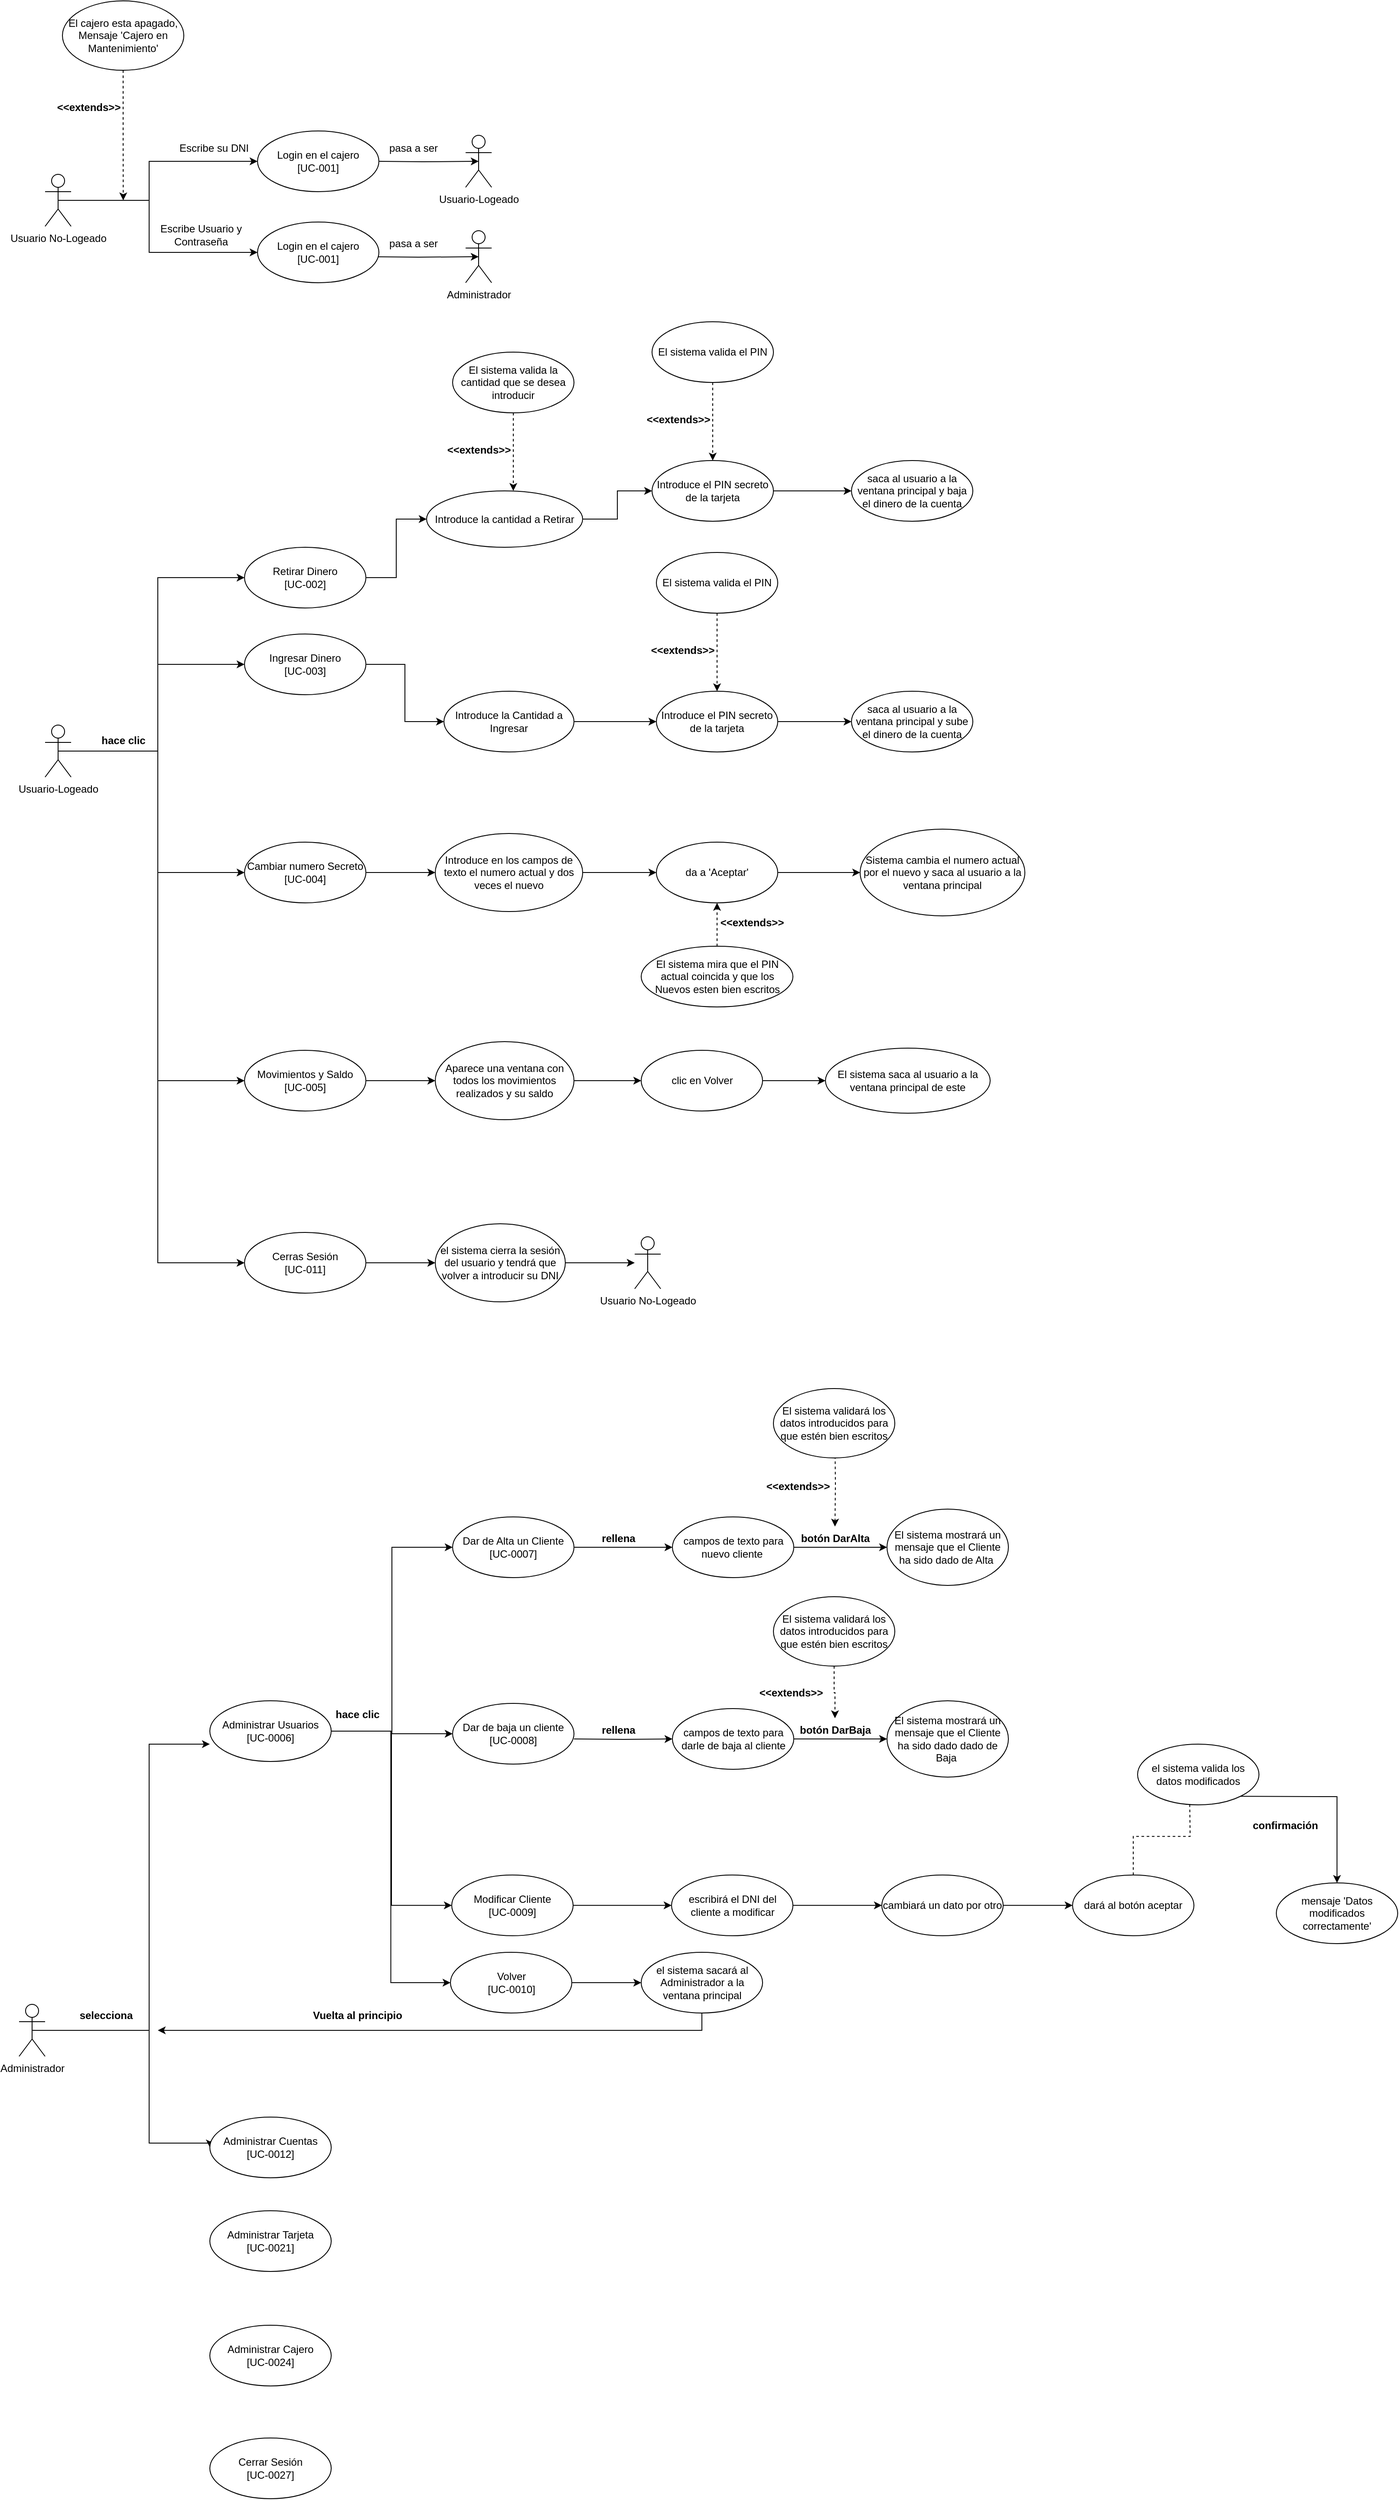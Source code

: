 <mxfile version="21.2.6" type="device">
  <diagram id="C5RBs43oDa-KdzZeNtuy" name="Page-1">
    <mxGraphModel dx="2514" dy="2105" grid="1" gridSize="10" guides="1" tooltips="1" connect="1" arrows="1" fold="1" page="1" pageScale="1" pageWidth="827" pageHeight="1169" math="0" shadow="0">
      <root>
        <mxCell id="WIyWlLk6GJQsqaUBKTNV-0" />
        <mxCell id="WIyWlLk6GJQsqaUBKTNV-1" parent="WIyWlLk6GJQsqaUBKTNV-0" />
        <mxCell id="mAPham0x63j8fFh4oRQU-10" style="edgeStyle=orthogonalEdgeStyle;rounded=0;orthogonalLoop=1;jettySize=auto;html=1;exitX=1;exitY=0.5;exitDx=0;exitDy=0;entryX=0.5;entryY=0.5;entryDx=0;entryDy=0;entryPerimeter=0;" parent="WIyWlLk6GJQsqaUBKTNV-1" target="mAPham0x63j8fFh4oRQU-9" edge="1">
          <mxGeometry relative="1" as="geometry">
            <mxPoint x="415" y="-25" as="sourcePoint" />
          </mxGeometry>
        </mxCell>
        <mxCell id="mAPham0x63j8fFh4oRQU-13" style="edgeStyle=orthogonalEdgeStyle;rounded=0;orthogonalLoop=1;jettySize=auto;html=1;exitX=0.5;exitY=0.5;exitDx=0;exitDy=0;exitPerimeter=0;" parent="WIyWlLk6GJQsqaUBKTNV-1" source="mAPham0x63j8fFh4oRQU-6" target="mAPham0x63j8fFh4oRQU-12" edge="1">
          <mxGeometry relative="1" as="geometry">
            <Array as="points">
              <mxPoint x="150" y="20" />
              <mxPoint x="150" y="-25" />
            </Array>
          </mxGeometry>
        </mxCell>
        <mxCell id="mAPham0x63j8fFh4oRQU-93" style="edgeStyle=orthogonalEdgeStyle;rounded=0;orthogonalLoop=1;jettySize=auto;html=1;exitX=0.5;exitY=0.5;exitDx=0;exitDy=0;exitPerimeter=0;entryX=0;entryY=0.5;entryDx=0;entryDy=0;" parent="WIyWlLk6GJQsqaUBKTNV-1" source="mAPham0x63j8fFh4oRQU-6" target="mAPham0x63j8fFh4oRQU-92" edge="1">
          <mxGeometry relative="1" as="geometry">
            <Array as="points">
              <mxPoint x="150" y="20" />
              <mxPoint x="150" y="80" />
            </Array>
          </mxGeometry>
        </mxCell>
        <mxCell id="mAPham0x63j8fFh4oRQU-6" value="Usuario No-Logeado" style="shape=umlActor;verticalLabelPosition=bottom;verticalAlign=top;html=1;outlineConnect=0;" parent="WIyWlLk6GJQsqaUBKTNV-1" vertex="1">
          <mxGeometry x="30" y="-10" width="30" height="60" as="geometry" />
        </mxCell>
        <mxCell id="mAPham0x63j8fFh4oRQU-8" value="Escribe su DNI" style="text;html=1;strokeColor=none;fillColor=none;align=center;verticalAlign=middle;whiteSpace=wrap;rounded=0;" parent="WIyWlLk6GJQsqaUBKTNV-1" vertex="1">
          <mxGeometry x="165" y="-55" width="120" height="30" as="geometry" />
        </mxCell>
        <mxCell id="mAPham0x63j8fFh4oRQU-9" value="Usuario-Logeado" style="shape=umlActor;verticalLabelPosition=bottom;verticalAlign=top;html=1;outlineConnect=0;" parent="WIyWlLk6GJQsqaUBKTNV-1" vertex="1">
          <mxGeometry x="515" y="-55" width="30" height="60" as="geometry" />
        </mxCell>
        <mxCell id="mAPham0x63j8fFh4oRQU-11" value="pasa a ser" style="text;html=1;strokeColor=none;fillColor=none;align=center;verticalAlign=middle;whiteSpace=wrap;rounded=0;" parent="WIyWlLk6GJQsqaUBKTNV-1" vertex="1">
          <mxGeometry x="405" y="-55" width="100" height="30" as="geometry" />
        </mxCell>
        <mxCell id="mAPham0x63j8fFh4oRQU-12" value="Login en el cajero&lt;br&gt;[UC-001]" style="ellipse;whiteSpace=wrap;html=1;" parent="WIyWlLk6GJQsqaUBKTNV-1" vertex="1">
          <mxGeometry x="275" y="-60" width="140" height="70" as="geometry" />
        </mxCell>
        <mxCell id="mAPham0x63j8fFh4oRQU-25" style="edgeStyle=orthogonalEdgeStyle;rounded=0;orthogonalLoop=1;jettySize=auto;html=1;exitX=0.5;exitY=0.5;exitDx=0;exitDy=0;exitPerimeter=0;entryX=0;entryY=0.5;entryDx=0;entryDy=0;" parent="WIyWlLk6GJQsqaUBKTNV-1" source="mAPham0x63j8fFh4oRQU-14" target="mAPham0x63j8fFh4oRQU-15" edge="1">
          <mxGeometry relative="1" as="geometry" />
        </mxCell>
        <mxCell id="mAPham0x63j8fFh4oRQU-26" style="edgeStyle=orthogonalEdgeStyle;rounded=0;orthogonalLoop=1;jettySize=auto;html=1;exitX=0.5;exitY=0.5;exitDx=0;exitDy=0;exitPerimeter=0;entryX=0;entryY=0.5;entryDx=0;entryDy=0;" parent="WIyWlLk6GJQsqaUBKTNV-1" source="mAPham0x63j8fFh4oRQU-14" target="mAPham0x63j8fFh4oRQU-16" edge="1">
          <mxGeometry relative="1" as="geometry" />
        </mxCell>
        <mxCell id="mAPham0x63j8fFh4oRQU-27" style="edgeStyle=orthogonalEdgeStyle;rounded=0;orthogonalLoop=1;jettySize=auto;html=1;exitX=0.5;exitY=0.5;exitDx=0;exitDy=0;exitPerimeter=0;entryX=0;entryY=0.5;entryDx=0;entryDy=0;" parent="WIyWlLk6GJQsqaUBKTNV-1" source="mAPham0x63j8fFh4oRQU-14" target="mAPham0x63j8fFh4oRQU-17" edge="1">
          <mxGeometry relative="1" as="geometry">
            <Array as="points">
              <mxPoint x="160" y="655" />
              <mxPoint x="160" y="795" />
            </Array>
          </mxGeometry>
        </mxCell>
        <mxCell id="mAPham0x63j8fFh4oRQU-28" style="edgeStyle=orthogonalEdgeStyle;rounded=0;orthogonalLoop=1;jettySize=auto;html=1;exitX=0.5;exitY=0.5;exitDx=0;exitDy=0;exitPerimeter=0;entryX=0;entryY=0.5;entryDx=0;entryDy=0;" parent="WIyWlLk6GJQsqaUBKTNV-1" source="mAPham0x63j8fFh4oRQU-14" target="mAPham0x63j8fFh4oRQU-19" edge="1">
          <mxGeometry relative="1" as="geometry" />
        </mxCell>
        <mxCell id="mAPham0x63j8fFh4oRQU-29" style="edgeStyle=orthogonalEdgeStyle;rounded=0;orthogonalLoop=1;jettySize=auto;html=1;exitX=0.5;exitY=0.5;exitDx=0;exitDy=0;exitPerimeter=0;entryX=0;entryY=0.5;entryDx=0;entryDy=0;" parent="WIyWlLk6GJQsqaUBKTNV-1" source="mAPham0x63j8fFh4oRQU-14" target="mAPham0x63j8fFh4oRQU-23" edge="1">
          <mxGeometry relative="1" as="geometry" />
        </mxCell>
        <mxCell id="mAPham0x63j8fFh4oRQU-14" value="Usuario-Logeado" style="shape=umlActor;verticalLabelPosition=bottom;verticalAlign=top;html=1;" parent="WIyWlLk6GJQsqaUBKTNV-1" vertex="1">
          <mxGeometry x="30" y="625" width="30" height="60" as="geometry" />
        </mxCell>
        <mxCell id="mAPham0x63j8fFh4oRQU-41" style="edgeStyle=orthogonalEdgeStyle;rounded=0;orthogonalLoop=1;jettySize=auto;html=1;exitX=1;exitY=0.5;exitDx=0;exitDy=0;entryX=0;entryY=0.5;entryDx=0;entryDy=0;" parent="WIyWlLk6GJQsqaUBKTNV-1" source="mAPham0x63j8fFh4oRQU-15" target="mAPham0x63j8fFh4oRQU-35" edge="1">
          <mxGeometry relative="1" as="geometry" />
        </mxCell>
        <mxCell id="mAPham0x63j8fFh4oRQU-15" value="Retirar Dinero&lt;br&gt;[UC-002]" style="ellipse;whiteSpace=wrap;html=1;" parent="WIyWlLk6GJQsqaUBKTNV-1" vertex="1">
          <mxGeometry x="260" y="420" width="140" height="70" as="geometry" />
        </mxCell>
        <mxCell id="mAPham0x63j8fFh4oRQU-40" style="edgeStyle=orthogonalEdgeStyle;rounded=0;orthogonalLoop=1;jettySize=auto;html=1;exitX=1;exitY=0.5;exitDx=0;exitDy=0;entryX=0;entryY=0.5;entryDx=0;entryDy=0;" parent="WIyWlLk6GJQsqaUBKTNV-1" source="mAPham0x63j8fFh4oRQU-16" target="mAPham0x63j8fFh4oRQU-39" edge="1">
          <mxGeometry relative="1" as="geometry" />
        </mxCell>
        <mxCell id="mAPham0x63j8fFh4oRQU-16" value="Ingresar Dinero&lt;br&gt;[UC-003]" style="ellipse;whiteSpace=wrap;html=1;" parent="WIyWlLk6GJQsqaUBKTNV-1" vertex="1">
          <mxGeometry x="260" y="520" width="140" height="70" as="geometry" />
        </mxCell>
        <mxCell id="mAPham0x63j8fFh4oRQU-62" style="edgeStyle=orthogonalEdgeStyle;rounded=0;orthogonalLoop=1;jettySize=auto;html=1;exitX=1;exitY=0.5;exitDx=0;exitDy=0;" parent="WIyWlLk6GJQsqaUBKTNV-1" source="mAPham0x63j8fFh4oRQU-17" target="mAPham0x63j8fFh4oRQU-61" edge="1">
          <mxGeometry relative="1" as="geometry">
            <Array as="points">
              <mxPoint x="430" y="795" />
              <mxPoint x="430" y="795" />
            </Array>
          </mxGeometry>
        </mxCell>
        <mxCell id="mAPham0x63j8fFh4oRQU-17" value="Cambiar numero Secreto&lt;br&gt;[UC-004]" style="ellipse;whiteSpace=wrap;html=1;" parent="WIyWlLk6GJQsqaUBKTNV-1" vertex="1">
          <mxGeometry x="260" y="760" width="140" height="70" as="geometry" />
        </mxCell>
        <mxCell id="mAPham0x63j8fFh4oRQU-72" style="edgeStyle=orthogonalEdgeStyle;rounded=0;orthogonalLoop=1;jettySize=auto;html=1;exitX=1;exitY=0.5;exitDx=0;exitDy=0;entryX=0;entryY=0.5;entryDx=0;entryDy=0;" parent="WIyWlLk6GJQsqaUBKTNV-1" source="mAPham0x63j8fFh4oRQU-19" target="mAPham0x63j8fFh4oRQU-71" edge="1">
          <mxGeometry relative="1" as="geometry" />
        </mxCell>
        <mxCell id="mAPham0x63j8fFh4oRQU-19" value="Movimientos y Saldo&lt;br&gt;[UC-005]" style="ellipse;whiteSpace=wrap;html=1;" parent="WIyWlLk6GJQsqaUBKTNV-1" vertex="1">
          <mxGeometry x="260" y="1000" width="140" height="70" as="geometry" />
        </mxCell>
        <mxCell id="mAPham0x63j8fFh4oRQU-79" value="" style="edgeStyle=orthogonalEdgeStyle;rounded=0;orthogonalLoop=1;jettySize=auto;html=1;" parent="WIyWlLk6GJQsqaUBKTNV-1" source="mAPham0x63j8fFh4oRQU-23" target="mAPham0x63j8fFh4oRQU-78" edge="1">
          <mxGeometry relative="1" as="geometry" />
        </mxCell>
        <mxCell id="mAPham0x63j8fFh4oRQU-23" value="Cerras Sesión&lt;br&gt;[UC-011]" style="ellipse;whiteSpace=wrap;html=1;" parent="WIyWlLk6GJQsqaUBKTNV-1" vertex="1">
          <mxGeometry x="260" y="1210" width="140" height="70" as="geometry" />
        </mxCell>
        <mxCell id="mAPham0x63j8fFh4oRQU-32" value="hace clic" style="text;align=center;fontStyle=1;verticalAlign=middle;spacingLeft=3;spacingRight=3;strokeColor=none;rotatable=0;points=[[0,0.5],[1,0.5]];portConstraint=eastwest;html=1;" parent="WIyWlLk6GJQsqaUBKTNV-1" vertex="1">
          <mxGeometry x="80" y="630" width="80" height="26" as="geometry" />
        </mxCell>
        <mxCell id="mAPham0x63j8fFh4oRQU-43" style="edgeStyle=orthogonalEdgeStyle;rounded=0;orthogonalLoop=1;jettySize=auto;html=1;exitX=1;exitY=0.5;exitDx=0;exitDy=0;entryX=0;entryY=0.5;entryDx=0;entryDy=0;" parent="WIyWlLk6GJQsqaUBKTNV-1" source="mAPham0x63j8fFh4oRQU-35" target="mAPham0x63j8fFh4oRQU-42" edge="1">
          <mxGeometry relative="1" as="geometry" />
        </mxCell>
        <mxCell id="mAPham0x63j8fFh4oRQU-35" value="Introduce la cantidad a Retirar" style="ellipse;whiteSpace=wrap;html=1;" parent="WIyWlLk6GJQsqaUBKTNV-1" vertex="1">
          <mxGeometry x="470" y="355" width="180" height="65" as="geometry" />
        </mxCell>
        <mxCell id="mAPham0x63j8fFh4oRQU-37" value="&amp;lt;&amp;lt;extends&amp;gt;&amp;gt;" style="text;align=center;fontStyle=1;verticalAlign=middle;spacingLeft=3;spacingRight=3;strokeColor=none;rotatable=0;points=[[0,0.5],[1,0.5]];portConstraint=eastwest;html=1;" parent="WIyWlLk6GJQsqaUBKTNV-1" vertex="1">
          <mxGeometry x="720" y="260" width="80" height="26" as="geometry" />
        </mxCell>
        <mxCell id="mAPham0x63j8fFh4oRQU-55" style="edgeStyle=orthogonalEdgeStyle;rounded=0;orthogonalLoop=1;jettySize=auto;html=1;exitX=1;exitY=0.5;exitDx=0;exitDy=0;entryX=0;entryY=0.5;entryDx=0;entryDy=0;" parent="WIyWlLk6GJQsqaUBKTNV-1" source="mAPham0x63j8fFh4oRQU-39" target="mAPham0x63j8fFh4oRQU-52" edge="1">
          <mxGeometry relative="1" as="geometry" />
        </mxCell>
        <mxCell id="mAPham0x63j8fFh4oRQU-39" value="Introduce la Cantidad a Ingresar" style="ellipse;whiteSpace=wrap;html=1;" parent="WIyWlLk6GJQsqaUBKTNV-1" vertex="1">
          <mxGeometry x="490" y="586" width="150" height="70" as="geometry" />
        </mxCell>
        <mxCell id="mAPham0x63j8fFh4oRQU-47" style="edgeStyle=orthogonalEdgeStyle;rounded=0;orthogonalLoop=1;jettySize=auto;html=1;exitX=1;exitY=0.5;exitDx=0;exitDy=0;entryX=0;entryY=0.5;entryDx=0;entryDy=0;" parent="WIyWlLk6GJQsqaUBKTNV-1" source="mAPham0x63j8fFh4oRQU-42" target="mAPham0x63j8fFh4oRQU-46" edge="1">
          <mxGeometry relative="1" as="geometry" />
        </mxCell>
        <mxCell id="mAPham0x63j8fFh4oRQU-42" value="Introduce el PIN secreto de la tarjeta" style="ellipse;whiteSpace=wrap;html=1;" parent="WIyWlLk6GJQsqaUBKTNV-1" vertex="1">
          <mxGeometry x="730" y="320" width="140" height="70" as="geometry" />
        </mxCell>
        <mxCell id="mAPham0x63j8fFh4oRQU-45" style="edgeStyle=orthogonalEdgeStyle;rounded=0;orthogonalLoop=1;jettySize=auto;html=1;exitX=0.5;exitY=1;exitDx=0;exitDy=0;entryX=0.5;entryY=0;entryDx=0;entryDy=0;dashed=1;" parent="WIyWlLk6GJQsqaUBKTNV-1" source="mAPham0x63j8fFh4oRQU-44" target="mAPham0x63j8fFh4oRQU-42" edge="1">
          <mxGeometry relative="1" as="geometry" />
        </mxCell>
        <mxCell id="mAPham0x63j8fFh4oRQU-44" value="El sistema valida el PIN" style="ellipse;whiteSpace=wrap;html=1;" parent="WIyWlLk6GJQsqaUBKTNV-1" vertex="1">
          <mxGeometry x="730" y="160" width="140" height="70" as="geometry" />
        </mxCell>
        <mxCell id="mAPham0x63j8fFh4oRQU-46" value="saca al usuario a la ventana principal y baja el dinero de la cuenta" style="ellipse;whiteSpace=wrap;html=1;" parent="WIyWlLk6GJQsqaUBKTNV-1" vertex="1">
          <mxGeometry x="960" y="320" width="140" height="70" as="geometry" />
        </mxCell>
        <mxCell id="mAPham0x63j8fFh4oRQU-51" value="&amp;lt;&amp;lt;extends&amp;gt;&amp;gt;" style="text;align=center;fontStyle=1;verticalAlign=middle;spacingLeft=3;spacingRight=3;strokeColor=none;rotatable=0;points=[[0,0.5],[1,0.5]];portConstraint=eastwest;html=1;" parent="WIyWlLk6GJQsqaUBKTNV-1" vertex="1">
          <mxGeometry x="725" y="526" width="80" height="26" as="geometry" />
        </mxCell>
        <mxCell id="mAPham0x63j8fFh4oRQU-57" style="edgeStyle=orthogonalEdgeStyle;rounded=0;orthogonalLoop=1;jettySize=auto;html=1;exitX=1;exitY=0.5;exitDx=0;exitDy=0;entryX=0;entryY=0.5;entryDx=0;entryDy=0;" parent="WIyWlLk6GJQsqaUBKTNV-1" source="mAPham0x63j8fFh4oRQU-52" target="mAPham0x63j8fFh4oRQU-56" edge="1">
          <mxGeometry relative="1" as="geometry" />
        </mxCell>
        <mxCell id="mAPham0x63j8fFh4oRQU-52" value="Introduce el PIN secreto de la tarjeta" style="ellipse;whiteSpace=wrap;html=1;" parent="WIyWlLk6GJQsqaUBKTNV-1" vertex="1">
          <mxGeometry x="735" y="586" width="140" height="70" as="geometry" />
        </mxCell>
        <mxCell id="mAPham0x63j8fFh4oRQU-53" style="edgeStyle=orthogonalEdgeStyle;rounded=0;orthogonalLoop=1;jettySize=auto;html=1;exitX=0.5;exitY=1;exitDx=0;exitDy=0;entryX=0.5;entryY=0;entryDx=0;entryDy=0;dashed=1;" parent="WIyWlLk6GJQsqaUBKTNV-1" source="mAPham0x63j8fFh4oRQU-54" target="mAPham0x63j8fFh4oRQU-52" edge="1">
          <mxGeometry relative="1" as="geometry" />
        </mxCell>
        <mxCell id="mAPham0x63j8fFh4oRQU-54" value="El sistema valida el PIN" style="ellipse;whiteSpace=wrap;html=1;" parent="WIyWlLk6GJQsqaUBKTNV-1" vertex="1">
          <mxGeometry x="735" y="426" width="140" height="70" as="geometry" />
        </mxCell>
        <mxCell id="mAPham0x63j8fFh4oRQU-56" value="saca al usuario a la ventana principal y sube el dinero de la cuenta" style="ellipse;whiteSpace=wrap;html=1;" parent="WIyWlLk6GJQsqaUBKTNV-1" vertex="1">
          <mxGeometry x="960" y="586" width="140" height="70" as="geometry" />
        </mxCell>
        <mxCell id="mAPham0x63j8fFh4oRQU-58" value="&amp;lt;&amp;lt;extends&amp;gt;&amp;gt;" style="text;align=center;fontStyle=1;verticalAlign=middle;spacingLeft=3;spacingRight=3;strokeColor=none;rotatable=0;points=[[0,0.5],[1,0.5]];portConstraint=eastwest;html=1;" parent="WIyWlLk6GJQsqaUBKTNV-1" vertex="1">
          <mxGeometry x="490" y="295" width="80" height="26" as="geometry" />
        </mxCell>
        <mxCell id="mAPham0x63j8fFh4oRQU-59" style="edgeStyle=orthogonalEdgeStyle;rounded=0;orthogonalLoop=1;jettySize=auto;html=1;exitX=0.5;exitY=1;exitDx=0;exitDy=0;entryX=0.5;entryY=0;entryDx=0;entryDy=0;dashed=1;" parent="WIyWlLk6GJQsqaUBKTNV-1" source="mAPham0x63j8fFh4oRQU-60" edge="1">
          <mxGeometry relative="1" as="geometry">
            <mxPoint x="570" y="355" as="targetPoint" />
          </mxGeometry>
        </mxCell>
        <mxCell id="mAPham0x63j8fFh4oRQU-60" value="El sistema valida la cantidad que se desea introducir" style="ellipse;whiteSpace=wrap;html=1;" parent="WIyWlLk6GJQsqaUBKTNV-1" vertex="1">
          <mxGeometry x="500" y="195" width="140" height="70" as="geometry" />
        </mxCell>
        <mxCell id="mAPham0x63j8fFh4oRQU-64" style="edgeStyle=orthogonalEdgeStyle;rounded=0;orthogonalLoop=1;jettySize=auto;html=1;exitX=1;exitY=0.5;exitDx=0;exitDy=0;entryX=0;entryY=0.5;entryDx=0;entryDy=0;" parent="WIyWlLk6GJQsqaUBKTNV-1" source="mAPham0x63j8fFh4oRQU-61" target="mAPham0x63j8fFh4oRQU-63" edge="1">
          <mxGeometry relative="1" as="geometry" />
        </mxCell>
        <mxCell id="mAPham0x63j8fFh4oRQU-61" value="Introduce en los campos de texto el numero actual y dos veces el nuevo" style="ellipse;whiteSpace=wrap;html=1;" parent="WIyWlLk6GJQsqaUBKTNV-1" vertex="1">
          <mxGeometry x="480" y="750" width="170" height="90" as="geometry" />
        </mxCell>
        <mxCell id="mAPham0x63j8fFh4oRQU-70" style="edgeStyle=orthogonalEdgeStyle;rounded=0;orthogonalLoop=1;jettySize=auto;html=1;exitX=1;exitY=0.5;exitDx=0;exitDy=0;" parent="WIyWlLk6GJQsqaUBKTNV-1" source="mAPham0x63j8fFh4oRQU-63" target="mAPham0x63j8fFh4oRQU-69" edge="1">
          <mxGeometry relative="1" as="geometry" />
        </mxCell>
        <mxCell id="mAPham0x63j8fFh4oRQU-63" value="da a &#39;Aceptar&#39;" style="ellipse;whiteSpace=wrap;html=1;" parent="WIyWlLk6GJQsqaUBKTNV-1" vertex="1">
          <mxGeometry x="735" y="760" width="140" height="70" as="geometry" />
        </mxCell>
        <mxCell id="mAPham0x63j8fFh4oRQU-65" value="&amp;lt;&amp;lt;extends&amp;gt;&amp;gt;" style="text;align=center;fontStyle=1;verticalAlign=middle;spacingLeft=3;spacingRight=3;strokeColor=none;rotatable=0;points=[[0,0.5],[1,0.5]];portConstraint=eastwest;html=1;" parent="WIyWlLk6GJQsqaUBKTNV-1" vertex="1">
          <mxGeometry x="805" y="840" width="80" height="26" as="geometry" />
        </mxCell>
        <mxCell id="mAPham0x63j8fFh4oRQU-68" style="edgeStyle=orthogonalEdgeStyle;rounded=0;orthogonalLoop=1;jettySize=auto;html=1;exitX=0.5;exitY=0;exitDx=0;exitDy=0;entryX=0.5;entryY=1;entryDx=0;entryDy=0;dashed=1;" parent="WIyWlLk6GJQsqaUBKTNV-1" source="mAPham0x63j8fFh4oRQU-67" target="mAPham0x63j8fFh4oRQU-63" edge="1">
          <mxGeometry relative="1" as="geometry" />
        </mxCell>
        <mxCell id="mAPham0x63j8fFh4oRQU-67" value="El sistema mira que el PIN actual coincida y que los Nuevos esten bien escritos" style="ellipse;whiteSpace=wrap;html=1;" parent="WIyWlLk6GJQsqaUBKTNV-1" vertex="1">
          <mxGeometry x="717.5" y="880" width="175" height="70" as="geometry" />
        </mxCell>
        <mxCell id="mAPham0x63j8fFh4oRQU-69" value="Sistema cambia el numero actual por el nuevo y saca al usuario a la ventana principal" style="ellipse;whiteSpace=wrap;html=1;" parent="WIyWlLk6GJQsqaUBKTNV-1" vertex="1">
          <mxGeometry x="970" y="745" width="190" height="100" as="geometry" />
        </mxCell>
        <mxCell id="mAPham0x63j8fFh4oRQU-74" style="edgeStyle=orthogonalEdgeStyle;rounded=0;orthogonalLoop=1;jettySize=auto;html=1;exitX=1;exitY=0.5;exitDx=0;exitDy=0;" parent="WIyWlLk6GJQsqaUBKTNV-1" source="mAPham0x63j8fFh4oRQU-71" target="mAPham0x63j8fFh4oRQU-73" edge="1">
          <mxGeometry relative="1" as="geometry" />
        </mxCell>
        <mxCell id="mAPham0x63j8fFh4oRQU-71" value="Aparece una ventana con todos los movimientos realizados y su saldo" style="ellipse;whiteSpace=wrap;html=1;" parent="WIyWlLk6GJQsqaUBKTNV-1" vertex="1">
          <mxGeometry x="480" y="990" width="160" height="90" as="geometry" />
        </mxCell>
        <mxCell id="mAPham0x63j8fFh4oRQU-77" value="" style="edgeStyle=orthogonalEdgeStyle;rounded=0;orthogonalLoop=1;jettySize=auto;html=1;" parent="WIyWlLk6GJQsqaUBKTNV-1" source="mAPham0x63j8fFh4oRQU-73" target="mAPham0x63j8fFh4oRQU-75" edge="1">
          <mxGeometry relative="1" as="geometry" />
        </mxCell>
        <mxCell id="mAPham0x63j8fFh4oRQU-73" value="clic en Volver" style="ellipse;whiteSpace=wrap;html=1;" parent="WIyWlLk6GJQsqaUBKTNV-1" vertex="1">
          <mxGeometry x="717.5" y="1000" width="140" height="70" as="geometry" />
        </mxCell>
        <mxCell id="mAPham0x63j8fFh4oRQU-75" value="El sistema saca al usuario a la ventana principal de este" style="ellipse;whiteSpace=wrap;html=1;" parent="WIyWlLk6GJQsqaUBKTNV-1" vertex="1">
          <mxGeometry x="930" y="997.5" width="190" height="75" as="geometry" />
        </mxCell>
        <mxCell id="mAPham0x63j8fFh4oRQU-82" value="" style="edgeStyle=orthogonalEdgeStyle;rounded=0;orthogonalLoop=1;jettySize=auto;html=1;" parent="WIyWlLk6GJQsqaUBKTNV-1" source="mAPham0x63j8fFh4oRQU-78" target="mAPham0x63j8fFh4oRQU-80" edge="1">
          <mxGeometry relative="1" as="geometry" />
        </mxCell>
        <mxCell id="mAPham0x63j8fFh4oRQU-78" value="el sistema cierra la sesión del usuario y tendrá que volver a introducir su DNI" style="ellipse;whiteSpace=wrap;html=1;" parent="WIyWlLk6GJQsqaUBKTNV-1" vertex="1">
          <mxGeometry x="480" y="1200" width="150" height="90" as="geometry" />
        </mxCell>
        <mxCell id="mAPham0x63j8fFh4oRQU-80" value="Usuario No-Logeado" style="shape=umlActor;verticalLabelPosition=bottom;verticalAlign=top;html=1;outlineConnect=0;" parent="WIyWlLk6GJQsqaUBKTNV-1" vertex="1">
          <mxGeometry x="710" y="1215" width="30" height="60" as="geometry" />
        </mxCell>
        <mxCell id="mAPham0x63j8fFh4oRQU-104" style="edgeStyle=orthogonalEdgeStyle;rounded=0;orthogonalLoop=1;jettySize=auto;html=1;exitX=0.5;exitY=0.5;exitDx=0;exitDy=0;exitPerimeter=0;entryX=0;entryY=0.714;entryDx=0;entryDy=0;entryPerimeter=0;" parent="WIyWlLk6GJQsqaUBKTNV-1" source="mAPham0x63j8fFh4oRQU-83" target="mAPham0x63j8fFh4oRQU-84" edge="1">
          <mxGeometry relative="1" as="geometry">
            <Array as="points">
              <mxPoint x="150" y="2130" />
              <mxPoint x="150" y="1800" />
            </Array>
          </mxGeometry>
        </mxCell>
        <mxCell id="X6sVnc7SpSsQNBYBZFMQ-15" style="edgeStyle=orthogonalEdgeStyle;rounded=0;orthogonalLoop=1;jettySize=auto;html=1;exitX=0.5;exitY=0.5;exitDx=0;exitDy=0;exitPerimeter=0;entryX=0;entryY=0.5;entryDx=0;entryDy=0;" edge="1" parent="WIyWlLk6GJQsqaUBKTNV-1" source="mAPham0x63j8fFh4oRQU-83" target="mAPham0x63j8fFh4oRQU-85">
          <mxGeometry relative="1" as="geometry">
            <Array as="points">
              <mxPoint x="150" y="2130" />
              <mxPoint x="150" y="2260" />
              <mxPoint x="220" y="2260" />
            </Array>
          </mxGeometry>
        </mxCell>
        <mxCell id="mAPham0x63j8fFh4oRQU-83" value="Administrador" style="shape=umlActor;verticalLabelPosition=bottom;verticalAlign=top;html=1;outlineConnect=0;" parent="WIyWlLk6GJQsqaUBKTNV-1" vertex="1">
          <mxGeometry y="2100" width="30" height="60" as="geometry" />
        </mxCell>
        <mxCell id="mAPham0x63j8fFh4oRQU-109" style="edgeStyle=orthogonalEdgeStyle;rounded=0;orthogonalLoop=1;jettySize=auto;html=1;exitX=1;exitY=0.5;exitDx=0;exitDy=0;entryX=0;entryY=0.5;entryDx=0;entryDy=0;" parent="WIyWlLk6GJQsqaUBKTNV-1" source="mAPham0x63j8fFh4oRQU-84" target="mAPham0x63j8fFh4oRQU-100" edge="1">
          <mxGeometry relative="1" as="geometry" />
        </mxCell>
        <mxCell id="mAPham0x63j8fFh4oRQU-110" style="edgeStyle=orthogonalEdgeStyle;rounded=0;orthogonalLoop=1;jettySize=auto;html=1;exitX=1;exitY=0.5;exitDx=0;exitDy=0;entryX=0;entryY=0.5;entryDx=0;entryDy=0;" parent="WIyWlLk6GJQsqaUBKTNV-1" source="mAPham0x63j8fFh4oRQU-84" target="mAPham0x63j8fFh4oRQU-101" edge="1">
          <mxGeometry relative="1" as="geometry" />
        </mxCell>
        <mxCell id="mAPham0x63j8fFh4oRQU-112" style="edgeStyle=orthogonalEdgeStyle;rounded=0;orthogonalLoop=1;jettySize=auto;html=1;exitX=1;exitY=0.5;exitDx=0;exitDy=0;entryX=0;entryY=0.5;entryDx=0;entryDy=0;" parent="WIyWlLk6GJQsqaUBKTNV-1" source="mAPham0x63j8fFh4oRQU-84" target="mAPham0x63j8fFh4oRQU-103" edge="1">
          <mxGeometry relative="1" as="geometry" />
        </mxCell>
        <mxCell id="mAPham0x63j8fFh4oRQU-133" style="edgeStyle=orthogonalEdgeStyle;rounded=0;orthogonalLoop=1;jettySize=auto;html=1;exitX=1;exitY=0.5;exitDx=0;exitDy=0;entryX=0;entryY=0.5;entryDx=0;entryDy=0;" parent="WIyWlLk6GJQsqaUBKTNV-1" source="mAPham0x63j8fFh4oRQU-84" target="mAPham0x63j8fFh4oRQU-102" edge="1">
          <mxGeometry relative="1" as="geometry" />
        </mxCell>
        <mxCell id="mAPham0x63j8fFh4oRQU-84" value="Administrar Usuarios&lt;br&gt;[UC-0006]" style="ellipse;whiteSpace=wrap;html=1;" parent="WIyWlLk6GJQsqaUBKTNV-1" vertex="1">
          <mxGeometry x="220" y="1750" width="140" height="70" as="geometry" />
        </mxCell>
        <mxCell id="mAPham0x63j8fFh4oRQU-85" value="Administrar Cuentas&lt;br&gt;[UC-0012]" style="ellipse;whiteSpace=wrap;html=1;" parent="WIyWlLk6GJQsqaUBKTNV-1" vertex="1">
          <mxGeometry x="220" y="2230" width="140" height="70" as="geometry" />
        </mxCell>
        <mxCell id="mAPham0x63j8fFh4oRQU-86" value="Administrar Tarjeta&lt;br&gt;[UC-0021]" style="ellipse;whiteSpace=wrap;html=1;" parent="WIyWlLk6GJQsqaUBKTNV-1" vertex="1">
          <mxGeometry x="220" y="2338" width="140" height="70" as="geometry" />
        </mxCell>
        <mxCell id="mAPham0x63j8fFh4oRQU-87" value="Administrar Cajero&lt;br&gt;[UC-0024]" style="ellipse;whiteSpace=wrap;html=1;" parent="WIyWlLk6GJQsqaUBKTNV-1" vertex="1">
          <mxGeometry x="220" y="2470" width="140" height="70" as="geometry" />
        </mxCell>
        <mxCell id="mAPham0x63j8fFh4oRQU-88" style="edgeStyle=orthogonalEdgeStyle;rounded=0;orthogonalLoop=1;jettySize=auto;html=1;exitX=1;exitY=0.5;exitDx=0;exitDy=0;entryX=0.5;entryY=0.5;entryDx=0;entryDy=0;entryPerimeter=0;" parent="WIyWlLk6GJQsqaUBKTNV-1" target="mAPham0x63j8fFh4oRQU-90" edge="1">
          <mxGeometry relative="1" as="geometry">
            <mxPoint x="405" y="85" as="sourcePoint" />
          </mxGeometry>
        </mxCell>
        <mxCell id="mAPham0x63j8fFh4oRQU-90" value="Administrador" style="shape=umlActor;verticalLabelPosition=bottom;verticalAlign=top;html=1;outlineConnect=0;" parent="WIyWlLk6GJQsqaUBKTNV-1" vertex="1">
          <mxGeometry x="515" y="55" width="30" height="60" as="geometry" />
        </mxCell>
        <mxCell id="mAPham0x63j8fFh4oRQU-91" value="pasa a ser" style="text;html=1;strokeColor=none;fillColor=none;align=center;verticalAlign=middle;whiteSpace=wrap;rounded=0;" parent="WIyWlLk6GJQsqaUBKTNV-1" vertex="1">
          <mxGeometry x="405" y="55" width="100" height="30" as="geometry" />
        </mxCell>
        <mxCell id="mAPham0x63j8fFh4oRQU-92" value="Login en el cajero&lt;br&gt;[UC-001]" style="ellipse;whiteSpace=wrap;html=1;" parent="WIyWlLk6GJQsqaUBKTNV-1" vertex="1">
          <mxGeometry x="275" y="45" width="140" height="70" as="geometry" />
        </mxCell>
        <mxCell id="mAPham0x63j8fFh4oRQU-95" value="Escribe Usuario y Contraseña" style="text;html=1;strokeColor=none;fillColor=none;align=center;verticalAlign=middle;whiteSpace=wrap;rounded=0;" parent="WIyWlLk6GJQsqaUBKTNV-1" vertex="1">
          <mxGeometry x="150" y="45" width="120" height="30" as="geometry" />
        </mxCell>
        <mxCell id="mAPham0x63j8fFh4oRQU-97" style="edgeStyle=orthogonalEdgeStyle;rounded=0;orthogonalLoop=1;jettySize=auto;html=1;exitX=0.5;exitY=1;exitDx=0;exitDy=0;dashed=1;" parent="WIyWlLk6GJQsqaUBKTNV-1" source="mAPham0x63j8fFh4oRQU-96" edge="1">
          <mxGeometry relative="1" as="geometry">
            <mxPoint x="120.143" y="20" as="targetPoint" />
          </mxGeometry>
        </mxCell>
        <mxCell id="mAPham0x63j8fFh4oRQU-96" value="El cajero esta apagado, Mensaje &#39;Cajero en Mantenimiento&#39;" style="ellipse;whiteSpace=wrap;html=1;" parent="WIyWlLk6GJQsqaUBKTNV-1" vertex="1">
          <mxGeometry x="50" y="-210" width="140" height="80" as="geometry" />
        </mxCell>
        <mxCell id="mAPham0x63j8fFh4oRQU-98" value="&amp;lt;&amp;lt;extends&amp;gt;&amp;gt;" style="text;align=center;fontStyle=1;verticalAlign=middle;spacingLeft=3;spacingRight=3;strokeColor=none;rotatable=0;points=[[0,0.5],[1,0.5]];portConstraint=eastwest;html=1;" parent="WIyWlLk6GJQsqaUBKTNV-1" vertex="1">
          <mxGeometry x="40" y="-100" width="80" height="26" as="geometry" />
        </mxCell>
        <mxCell id="mAPham0x63j8fFh4oRQU-99" value="Cerrar Sesión&lt;br&gt;[UC-0027]" style="ellipse;whiteSpace=wrap;html=1;" parent="WIyWlLk6GJQsqaUBKTNV-1" vertex="1">
          <mxGeometry x="220" y="2600" width="140" height="70" as="geometry" />
        </mxCell>
        <mxCell id="mAPham0x63j8fFh4oRQU-116" style="edgeStyle=orthogonalEdgeStyle;rounded=0;orthogonalLoop=1;jettySize=auto;html=1;exitX=1;exitY=0.5;exitDx=0;exitDy=0;entryX=0;entryY=0.5;entryDx=0;entryDy=0;" parent="WIyWlLk6GJQsqaUBKTNV-1" source="mAPham0x63j8fFh4oRQU-100" target="mAPham0x63j8fFh4oRQU-115" edge="1">
          <mxGeometry relative="1" as="geometry" />
        </mxCell>
        <mxCell id="mAPham0x63j8fFh4oRQU-100" value="Dar de Alta un Cliente&lt;br&gt;[UC-0007]" style="ellipse;whiteSpace=wrap;html=1;" parent="WIyWlLk6GJQsqaUBKTNV-1" vertex="1">
          <mxGeometry x="500" y="1538" width="140" height="70" as="geometry" />
        </mxCell>
        <mxCell id="mAPham0x63j8fFh4oRQU-101" value="Dar de baja un cliente&lt;br&gt;[UC-0008]" style="ellipse;whiteSpace=wrap;html=1;" parent="WIyWlLk6GJQsqaUBKTNV-1" vertex="1">
          <mxGeometry x="500" y="1753" width="140" height="70" as="geometry" />
        </mxCell>
        <mxCell id="X6sVnc7SpSsQNBYBZFMQ-1" value="" style="edgeStyle=orthogonalEdgeStyle;rounded=0;orthogonalLoop=1;jettySize=auto;html=1;" edge="1" parent="WIyWlLk6GJQsqaUBKTNV-1" source="mAPham0x63j8fFh4oRQU-102" target="X6sVnc7SpSsQNBYBZFMQ-0">
          <mxGeometry relative="1" as="geometry" />
        </mxCell>
        <mxCell id="mAPham0x63j8fFh4oRQU-102" value="Modificar Cliente&lt;br&gt;[UC-0009]" style="ellipse;whiteSpace=wrap;html=1;" parent="WIyWlLk6GJQsqaUBKTNV-1" vertex="1">
          <mxGeometry x="499" y="1950.91" width="140" height="70" as="geometry" />
        </mxCell>
        <mxCell id="X6sVnc7SpSsQNBYBZFMQ-12" value="" style="edgeStyle=orthogonalEdgeStyle;rounded=0;orthogonalLoop=1;jettySize=auto;html=1;" edge="1" parent="WIyWlLk6GJQsqaUBKTNV-1" source="mAPham0x63j8fFh4oRQU-103" target="X6sVnc7SpSsQNBYBZFMQ-11">
          <mxGeometry relative="1" as="geometry" />
        </mxCell>
        <mxCell id="mAPham0x63j8fFh4oRQU-103" value="Volver&lt;br&gt;[UC-0010]" style="ellipse;whiteSpace=wrap;html=1;" parent="WIyWlLk6GJQsqaUBKTNV-1" vertex="1">
          <mxGeometry x="497.5" y="2040" width="140" height="70" as="geometry" />
        </mxCell>
        <mxCell id="mAPham0x63j8fFh4oRQU-113" value="selecciona" style="text;align=center;fontStyle=1;verticalAlign=middle;spacingLeft=3;spacingRight=3;strokeColor=none;rotatable=0;points=[[0,0.5],[1,0.5]];portConstraint=eastwest;html=1;" parent="WIyWlLk6GJQsqaUBKTNV-1" vertex="1">
          <mxGeometry x="60" y="2100" width="80" height="26" as="geometry" />
        </mxCell>
        <mxCell id="mAPham0x63j8fFh4oRQU-114" value="hace clic" style="text;align=center;fontStyle=1;verticalAlign=middle;spacingLeft=3;spacingRight=3;strokeColor=none;rotatable=0;points=[[0,0.5],[1,0.5]];portConstraint=eastwest;html=1;" parent="WIyWlLk6GJQsqaUBKTNV-1" vertex="1">
          <mxGeometry x="350" y="1753" width="80" height="26" as="geometry" />
        </mxCell>
        <mxCell id="mAPham0x63j8fFh4oRQU-119" style="edgeStyle=orthogonalEdgeStyle;rounded=0;orthogonalLoop=1;jettySize=auto;html=1;exitX=1;exitY=0.5;exitDx=0;exitDy=0;entryX=0;entryY=0.5;entryDx=0;entryDy=0;" parent="WIyWlLk6GJQsqaUBKTNV-1" source="mAPham0x63j8fFh4oRQU-115" target="mAPham0x63j8fFh4oRQU-118" edge="1">
          <mxGeometry relative="1" as="geometry" />
        </mxCell>
        <mxCell id="mAPham0x63j8fFh4oRQU-115" value="campos de texto para nuevo cliente&amp;nbsp;" style="ellipse;whiteSpace=wrap;html=1;" parent="WIyWlLk6GJQsqaUBKTNV-1" vertex="1">
          <mxGeometry x="753.5" y="1538" width="140" height="70" as="geometry" />
        </mxCell>
        <mxCell id="mAPham0x63j8fFh4oRQU-117" value="rellena" style="text;align=center;fontStyle=1;verticalAlign=middle;spacingLeft=3;spacingRight=3;strokeColor=none;rotatable=0;points=[[0,0.5],[1,0.5]];portConstraint=eastwest;html=1;" parent="WIyWlLk6GJQsqaUBKTNV-1" vertex="1">
          <mxGeometry x="651" y="1550" width="80" height="26" as="geometry" />
        </mxCell>
        <mxCell id="mAPham0x63j8fFh4oRQU-118" value="El sistema mostrará un mensaje que el Cliente ha sido dado de Alta&amp;nbsp;" style="ellipse;whiteSpace=wrap;html=1;" parent="WIyWlLk6GJQsqaUBKTNV-1" vertex="1">
          <mxGeometry x="1001" y="1529" width="140" height="88" as="geometry" />
        </mxCell>
        <mxCell id="mAPham0x63j8fFh4oRQU-120" value="botón DarAlta" style="text;align=center;fontStyle=1;verticalAlign=middle;spacingLeft=3;spacingRight=3;strokeColor=none;rotatable=0;points=[[0,0.5],[1,0.5]];portConstraint=eastwest;html=1;" parent="WIyWlLk6GJQsqaUBKTNV-1" vertex="1">
          <mxGeometry x="901" y="1550" width="80" height="26" as="geometry" />
        </mxCell>
        <mxCell id="mAPham0x63j8fFh4oRQU-123" style="edgeStyle=orthogonalEdgeStyle;rounded=0;orthogonalLoop=1;jettySize=auto;html=1;exitX=0.5;exitY=1;exitDx=0;exitDy=0;entryX=0.5;entryY=-0.034;entryDx=0;entryDy=0;entryPerimeter=0;dashed=1;" parent="WIyWlLk6GJQsqaUBKTNV-1" target="mAPham0x63j8fFh4oRQU-120" edge="1">
          <mxGeometry relative="1" as="geometry">
            <mxPoint x="941" y="1450" as="sourcePoint" />
          </mxGeometry>
        </mxCell>
        <mxCell id="mAPham0x63j8fFh4oRQU-121" value="El sistema validará los datos introducidos para que estén bien escritos" style="ellipse;whiteSpace=wrap;html=1;" parent="WIyWlLk6GJQsqaUBKTNV-1" vertex="1">
          <mxGeometry x="870" y="1390" width="140" height="80" as="geometry" />
        </mxCell>
        <mxCell id="mAPham0x63j8fFh4oRQU-124" style="edgeStyle=orthogonalEdgeStyle;rounded=0;orthogonalLoop=1;jettySize=auto;html=1;exitX=1;exitY=0.5;exitDx=0;exitDy=0;entryX=0;entryY=0.5;entryDx=0;entryDy=0;" parent="WIyWlLk6GJQsqaUBKTNV-1" target="mAPham0x63j8fFh4oRQU-126" edge="1">
          <mxGeometry relative="1" as="geometry">
            <mxPoint x="640" y="1794" as="sourcePoint" />
          </mxGeometry>
        </mxCell>
        <mxCell id="mAPham0x63j8fFh4oRQU-125" style="edgeStyle=orthogonalEdgeStyle;rounded=0;orthogonalLoop=1;jettySize=auto;html=1;exitX=1;exitY=0.5;exitDx=0;exitDy=0;entryX=0;entryY=0.5;entryDx=0;entryDy=0;" parent="WIyWlLk6GJQsqaUBKTNV-1" source="mAPham0x63j8fFh4oRQU-126" target="mAPham0x63j8fFh4oRQU-128" edge="1">
          <mxGeometry relative="1" as="geometry" />
        </mxCell>
        <mxCell id="mAPham0x63j8fFh4oRQU-126" value="campos de texto para darle de baja al cliente" style="ellipse;whiteSpace=wrap;html=1;" parent="WIyWlLk6GJQsqaUBKTNV-1" vertex="1">
          <mxGeometry x="753.5" y="1759" width="140" height="70" as="geometry" />
        </mxCell>
        <mxCell id="mAPham0x63j8fFh4oRQU-127" value="rellena" style="text;align=center;fontStyle=1;verticalAlign=middle;spacingLeft=3;spacingRight=3;strokeColor=none;rotatable=0;points=[[0,0.5],[1,0.5]];portConstraint=eastwest;html=1;" parent="WIyWlLk6GJQsqaUBKTNV-1" vertex="1">
          <mxGeometry x="651" y="1771" width="80" height="26" as="geometry" />
        </mxCell>
        <mxCell id="mAPham0x63j8fFh4oRQU-128" value="El sistema mostrará un mensaje que el Cliente ha sido dado dado de Baja&amp;nbsp;" style="ellipse;whiteSpace=wrap;html=1;" parent="WIyWlLk6GJQsqaUBKTNV-1" vertex="1">
          <mxGeometry x="1001" y="1750" width="140" height="88" as="geometry" />
        </mxCell>
        <mxCell id="mAPham0x63j8fFh4oRQU-129" value="botón DarBaja" style="text;align=center;fontStyle=1;verticalAlign=middle;spacingLeft=3;spacingRight=3;strokeColor=none;rotatable=0;points=[[0,0.5],[1,0.5]];portConstraint=eastwest;html=1;" parent="WIyWlLk6GJQsqaUBKTNV-1" vertex="1">
          <mxGeometry x="901" y="1771" width="80" height="26" as="geometry" />
        </mxCell>
        <mxCell id="mAPham0x63j8fFh4oRQU-130" style="edgeStyle=orthogonalEdgeStyle;rounded=0;orthogonalLoop=1;jettySize=auto;html=1;exitX=0.5;exitY=1;exitDx=0;exitDy=0;entryX=0.5;entryY=-0.034;entryDx=0;entryDy=0;entryPerimeter=0;dashed=1;" parent="WIyWlLk6GJQsqaUBKTNV-1" source="mAPham0x63j8fFh4oRQU-131" target="mAPham0x63j8fFh4oRQU-129" edge="1">
          <mxGeometry relative="1" as="geometry">
            <mxPoint x="941" y="1586" as="sourcePoint" />
          </mxGeometry>
        </mxCell>
        <mxCell id="mAPham0x63j8fFh4oRQU-131" value="El sistema validará los datos introducidos para que estén bien escritos" style="ellipse;whiteSpace=wrap;html=1;" parent="WIyWlLk6GJQsqaUBKTNV-1" vertex="1">
          <mxGeometry x="870" y="1630" width="140" height="80" as="geometry" />
        </mxCell>
        <mxCell id="mAPham0x63j8fFh4oRQU-134" value="&amp;lt;&amp;lt;extends&amp;gt;&amp;gt;" style="text;align=center;fontStyle=1;verticalAlign=middle;spacingLeft=3;spacingRight=3;strokeColor=none;rotatable=0;points=[[0,0.5],[1,0.5]];portConstraint=eastwest;html=1;" parent="WIyWlLk6GJQsqaUBKTNV-1" vertex="1">
          <mxGeometry x="857.5" y="1490" width="80" height="26" as="geometry" />
        </mxCell>
        <mxCell id="mAPham0x63j8fFh4oRQU-135" value="&amp;lt;&amp;lt;extends&amp;gt;&amp;gt;" style="text;align=center;fontStyle=1;verticalAlign=middle;spacingLeft=3;spacingRight=3;strokeColor=none;rotatable=0;points=[[0,0.5],[1,0.5]];portConstraint=eastwest;html=1;" parent="WIyWlLk6GJQsqaUBKTNV-1" vertex="1">
          <mxGeometry x="850" y="1727.5" width="80" height="26" as="geometry" />
        </mxCell>
        <mxCell id="X6sVnc7SpSsQNBYBZFMQ-3" value="" style="edgeStyle=orthogonalEdgeStyle;rounded=0;orthogonalLoop=1;jettySize=auto;html=1;" edge="1" parent="WIyWlLk6GJQsqaUBKTNV-1" source="X6sVnc7SpSsQNBYBZFMQ-0" target="X6sVnc7SpSsQNBYBZFMQ-2">
          <mxGeometry relative="1" as="geometry" />
        </mxCell>
        <mxCell id="X6sVnc7SpSsQNBYBZFMQ-0" value="escribirá el DNI del cliente a modificar" style="ellipse;whiteSpace=wrap;html=1;" vertex="1" parent="WIyWlLk6GJQsqaUBKTNV-1">
          <mxGeometry x="752.5" y="1950.91" width="140" height="70" as="geometry" />
        </mxCell>
        <mxCell id="X6sVnc7SpSsQNBYBZFMQ-5" value="" style="edgeStyle=orthogonalEdgeStyle;rounded=0;orthogonalLoop=1;jettySize=auto;html=1;" edge="1" parent="WIyWlLk6GJQsqaUBKTNV-1" source="X6sVnc7SpSsQNBYBZFMQ-2" target="X6sVnc7SpSsQNBYBZFMQ-4">
          <mxGeometry relative="1" as="geometry" />
        </mxCell>
        <mxCell id="X6sVnc7SpSsQNBYBZFMQ-2" value="cambiará un dato por otro" style="ellipse;whiteSpace=wrap;html=1;" vertex="1" parent="WIyWlLk6GJQsqaUBKTNV-1">
          <mxGeometry x="995" y="1950.91" width="140" height="70" as="geometry" />
        </mxCell>
        <mxCell id="X6sVnc7SpSsQNBYBZFMQ-7" style="edgeStyle=orthogonalEdgeStyle;rounded=0;orthogonalLoop=1;jettySize=auto;html=1;exitX=0.5;exitY=0;exitDx=0;exitDy=0;entryX=0.429;entryY=1;entryDx=0;entryDy=0;entryPerimeter=0;dashed=1;" edge="1" parent="WIyWlLk6GJQsqaUBKTNV-1" source="X6sVnc7SpSsQNBYBZFMQ-4">
          <mxGeometry relative="1" as="geometry">
            <mxPoint x="1350.06" y="1860.91" as="targetPoint" />
          </mxGeometry>
        </mxCell>
        <mxCell id="X6sVnc7SpSsQNBYBZFMQ-4" value="dará al botón aceptar" style="ellipse;whiteSpace=wrap;html=1;" vertex="1" parent="WIyWlLk6GJQsqaUBKTNV-1">
          <mxGeometry x="1215" y="1950.91" width="140" height="70" as="geometry" />
        </mxCell>
        <mxCell id="X6sVnc7SpSsQNBYBZFMQ-9" value="" style="edgeStyle=orthogonalEdgeStyle;rounded=0;orthogonalLoop=1;jettySize=auto;html=1;exitX=0.593;exitY=0.987;exitDx=0;exitDy=0;exitPerimeter=0;entryX=0.5;entryY=0;entryDx=0;entryDy=0;" edge="1" parent="WIyWlLk6GJQsqaUBKTNV-1" target="X6sVnc7SpSsQNBYBZFMQ-8">
          <mxGeometry relative="1" as="geometry">
            <mxPoint x="1373.02" y="1860.0" as="sourcePoint" />
            <mxPoint x="1520" y="1950.91" as="targetPoint" />
          </mxGeometry>
        </mxCell>
        <mxCell id="X6sVnc7SpSsQNBYBZFMQ-6" value="el sistema valida los datos modificados" style="ellipse;whiteSpace=wrap;html=1;" vertex="1" parent="WIyWlLk6GJQsqaUBKTNV-1">
          <mxGeometry x="1290" y="1800" width="140" height="70" as="geometry" />
        </mxCell>
        <mxCell id="X6sVnc7SpSsQNBYBZFMQ-8" value="mensaje &#39;Datos modificados correctamente&#39;" style="ellipse;whiteSpace=wrap;html=1;" vertex="1" parent="WIyWlLk6GJQsqaUBKTNV-1">
          <mxGeometry x="1450" y="1960" width="140" height="70" as="geometry" />
        </mxCell>
        <mxCell id="X6sVnc7SpSsQNBYBZFMQ-10" value="confirmación" style="text;align=center;fontStyle=1;verticalAlign=middle;spacingLeft=3;spacingRight=3;strokeColor=none;rotatable=0;points=[[0,0.5],[1,0.5]];portConstraint=eastwest;html=1;" vertex="1" parent="WIyWlLk6GJQsqaUBKTNV-1">
          <mxGeometry x="1420" y="1880.91" width="80" height="26" as="geometry" />
        </mxCell>
        <mxCell id="X6sVnc7SpSsQNBYBZFMQ-13" style="edgeStyle=orthogonalEdgeStyle;rounded=0;orthogonalLoop=1;jettySize=auto;html=1;exitX=0.5;exitY=1;exitDx=0;exitDy=0;" edge="1" parent="WIyWlLk6GJQsqaUBKTNV-1" source="X6sVnc7SpSsQNBYBZFMQ-11">
          <mxGeometry relative="1" as="geometry">
            <mxPoint x="160" y="2130" as="targetPoint" />
            <Array as="points">
              <mxPoint x="788" y="2130" />
            </Array>
          </mxGeometry>
        </mxCell>
        <mxCell id="X6sVnc7SpSsQNBYBZFMQ-11" value="el sistema sacará al Administrador a la ventana principal" style="ellipse;whiteSpace=wrap;html=1;" vertex="1" parent="WIyWlLk6GJQsqaUBKTNV-1">
          <mxGeometry x="717.5" y="2040" width="140" height="70" as="geometry" />
        </mxCell>
        <mxCell id="X6sVnc7SpSsQNBYBZFMQ-14" value="Vuelta al principio" style="text;align=center;fontStyle=1;verticalAlign=middle;spacingLeft=3;spacingRight=3;strokeColor=none;rotatable=0;points=[[0,0.5],[1,0.5]];portConstraint=eastwest;html=1;" vertex="1" parent="WIyWlLk6GJQsqaUBKTNV-1">
          <mxGeometry x="350" y="2100" width="80" height="26" as="geometry" />
        </mxCell>
      </root>
    </mxGraphModel>
  </diagram>
</mxfile>
